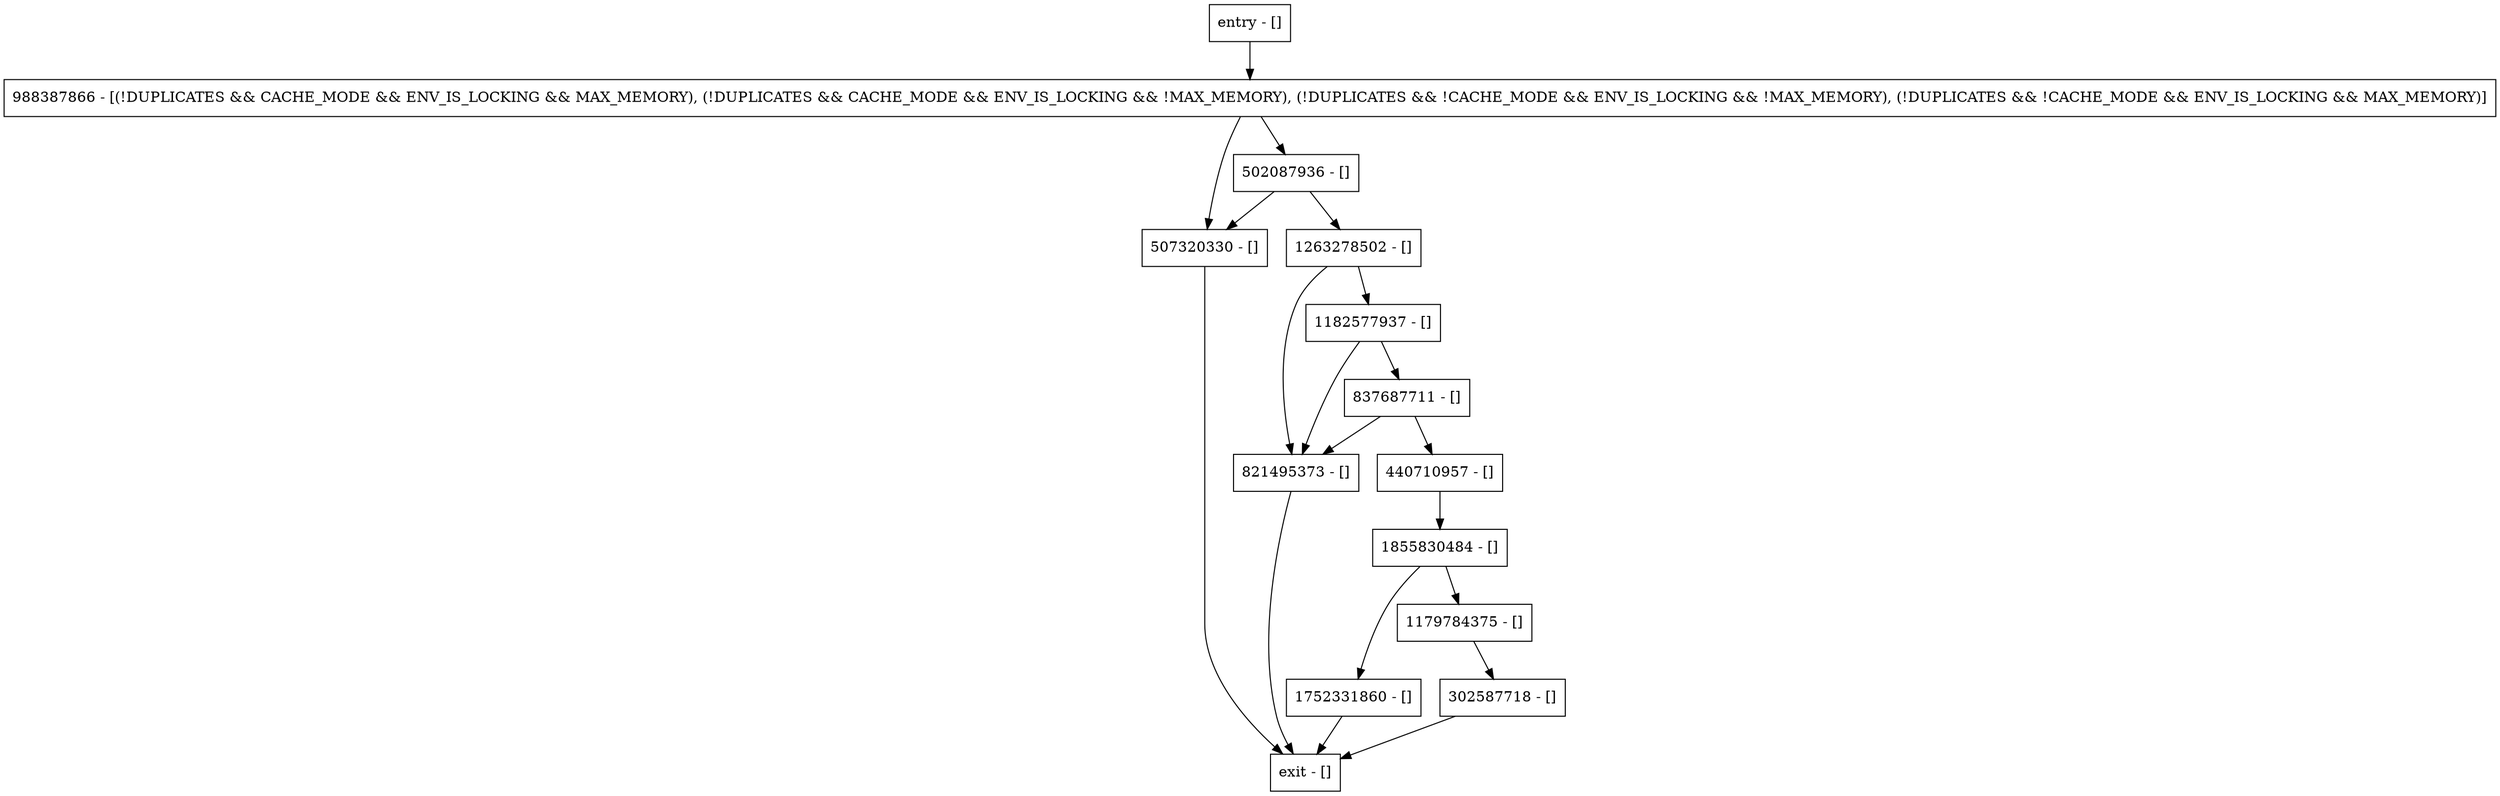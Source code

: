digraph performPriorBINEviction {
node [shape=record];
1752331860 [label="1752331860 - []"];
837687711 [label="837687711 - []"];
507320330 [label="507320330 - []"];
1855830484 [label="1855830484 - []"];
440710957 [label="440710957 - []"];
821495373 [label="821495373 - []"];
988387866 [label="988387866 - [(!DUPLICATES && CACHE_MODE && ENV_IS_LOCKING && MAX_MEMORY), (!DUPLICATES && CACHE_MODE && ENV_IS_LOCKING && !MAX_MEMORY), (!DUPLICATES && !CACHE_MODE && ENV_IS_LOCKING && !MAX_MEMORY), (!DUPLICATES && !CACHE_MODE && ENV_IS_LOCKING && MAX_MEMORY)]"];
302587718 [label="302587718 - []"];
entry [label="entry - []"];
exit [label="exit - []"];
1182577937 [label="1182577937 - []"];
1179784375 [label="1179784375 - []"];
502087936 [label="502087936 - []"];
1263278502 [label="1263278502 - []"];
entry;
exit;
1752331860 -> exit;
837687711 -> 440710957;
837687711 -> 821495373;
507320330 -> exit;
1855830484 -> 1752331860;
1855830484 -> 1179784375;
440710957 -> 1855830484;
821495373 -> exit;
988387866 -> 507320330;
988387866 -> 502087936;
302587718 -> exit;
entry -> 988387866;
1182577937 -> 837687711;
1182577937 -> 821495373;
1179784375 -> 302587718;
502087936 -> 507320330;
502087936 -> 1263278502;
1263278502 -> 1182577937;
1263278502 -> 821495373;
}
